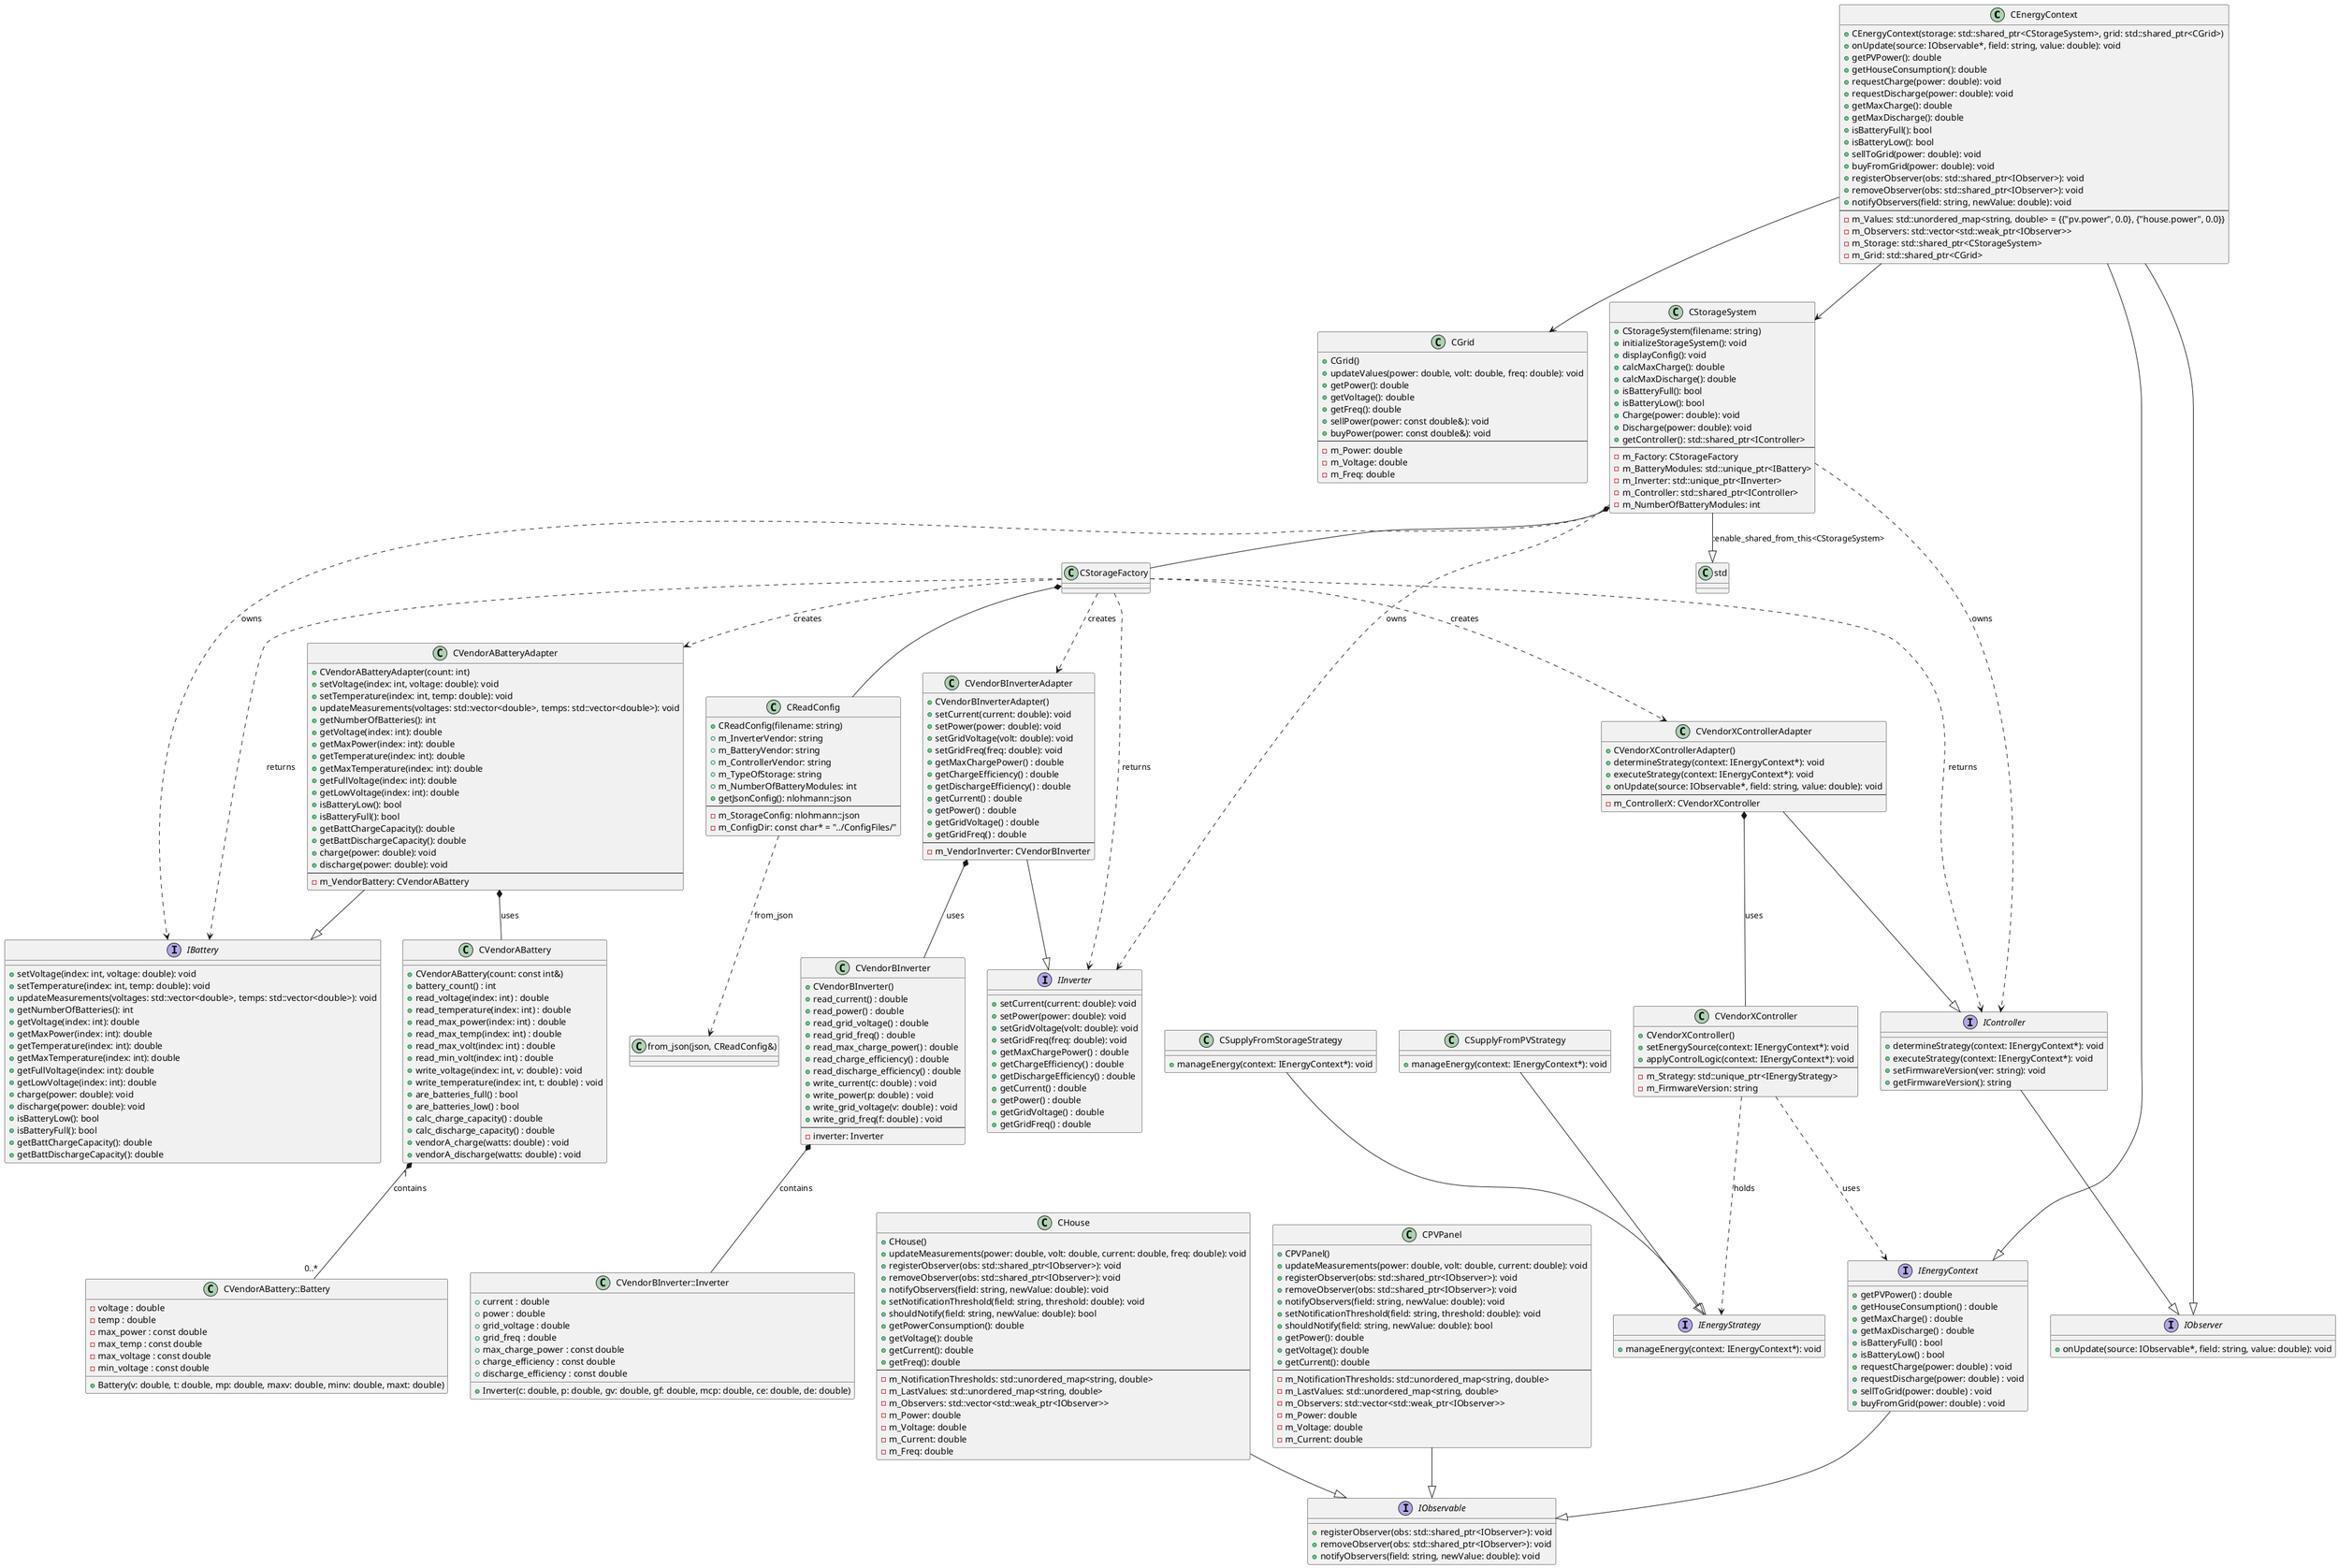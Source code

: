 @startuml Class Diagram

class CEnergyContext {
    +CEnergyContext(storage: std::shared_ptr<CStorageSystem>, grid: std::shared_ptr<CGrid>)
    +onUpdate(source: IObservable*, field: string, value: double): void
    +getPVPower(): double
    +getHouseConsumption(): double
    +requestCharge(power: double): void
    +requestDischarge(power: double): void
    +getMaxCharge(): double
    +getMaxDischarge(): double
    +isBatteryFull(): bool
    +isBatteryLow(): bool
    +sellToGrid(power: double): void
    +buyFromGrid(power: double): void
    +registerObserver(obs: std::shared_ptr<IObserver>): void
    +removeObserver(obs: std::shared_ptr<IObserver>): void
    +notifyObservers(field: string, newValue: double): void
    --
    - m_Values: std::unordered_map<string, double> = {{"pv.power", 0.0}, {"house.power", 0.0}}
    - m_Observers: std::vector<std::weak_ptr<IObserver>>
    - m_Storage: std::shared_ptr<CStorageSystem>
    - m_Grid: std::shared_ptr<CGrid>
}

class CGrid {
    +CGrid()
    +updateValues(power: double, volt: double, freq: double): void
    +getPower(): double
    +getVoltage(): double
    +getFreq(): double
    +sellPower(power: const double&): void
    +buyPower(power: const double&): void
    --
    - m_Power: double
    - m_Voltage: double
    - m_Freq: double
}

class CHouse {
    +CHouse()
    +updateMeasurements(power: double, volt: double, current: double, freq: double): void
    +registerObserver(obs: std::shared_ptr<IObserver>): void
    +removeObserver(obs: std::shared_ptr<IObserver>): void
    +notifyObservers(field: string, newValue: double): void
    +setNotificationThreshold(field: string, threshold: double): void
    +shouldNotify(field: string, newValue: double): bool
    +getPowerConsumption(): double
    +getVoltage(): double
    +getCurrent(): double
    +getFreq(): double
    --
    - m_NotificationThresholds: std::unordered_map<string, double>
    - m_LastValues: std::unordered_map<string, double>
    - m_Observers: std::vector<std::weak_ptr<IObserver>>
    - m_Power: double
    - m_Voltage: double
    - m_Current: double
    - m_Freq: double
}

class CPVPanel {
    +CPVPanel()
    +updateMeasurements(power: double, volt: double, current: double): void
    +registerObserver(obs: std::shared_ptr<IObserver>): void
    +removeObserver(obs: std::shared_ptr<IObserver>): void
    +notifyObservers(field: string, newValue: double): void
    +setNotificationThreshold(field: string, threshold: double): void
    +shouldNotify(field: string, newValue: double): bool
    +getPower(): double
    +getVoltage(): double
    +getCurrent(): double
    --
    - m_NotificationThresholds: std::unordered_map<string, double>
    - m_LastValues: std::unordered_map<string, double>
    - m_Observers: std::vector<std::weak_ptr<IObserver>>
    - m_Power: double
    - m_Voltage: double
    - m_Current: double
}

class CReadConfig {
    +CReadConfig(filename: string)
    +m_InverterVendor: string
    +m_BatteryVendor: string
    +m_ControllerVendor: string
    +m_TypeOfStorage: string
    +m_NumberOfBatteryModules: int
    +getJsonConfig(): nlohmann::json
    --
    - m_StorageConfig: nlohmann::json
    - m_ConfigDir: const char* = "../ConfigFiles/"
}

class CStorageSystem {
    +CStorageSystem(filename: string)
    +initializeStorageSystem(): void
    +displayConfig(): void
    +calcMaxCharge(): double
    +calcMaxDischarge(): double
    +isBatteryFull(): bool
    +isBatteryLow(): bool
    +Charge(power: double): void
    +Discharge(power: double): void
    +getController(): std::shared_ptr<IController>
    --
    - m_Factory: CStorageFactory
    - m_BatteryModules: std::unique_ptr<IBattery>
    - m_Inverter: std::unique_ptr<IInverter>
    - m_Controller: std::shared_ptr<IController>
    - m_NumberOfBatteryModules: int
}

class CSupplyFromPVStrategy {
    +manageEnergy(context: IEnergyContext*): void
}

class CSupplyFromStorageStrategy {
    +manageEnergy(context: IEnergyContext*): void
}

class CVendorABattery {
    +CVendorABattery(count: const int&)
    +battery_count() : int
    +read_voltage(index: int) : double
    +read_temperature(index: int) : double
    +read_max_power(index: int) : double
    +read_max_temp(index: int) : double
    +read_max_volt(index: int) : double
    +read_min_volt(index: int) : double
    +write_voltage(index: int, v: double) : void
    +write_temperature(index: int, t: double) : void
    +are_batteries_full() : bool
    +are_batteries_low() : bool
    +calc_charge_capacity() : double
    +calc_discharge_capacity() : double
    +vendorA_charge(watts: double) : void
    +vendorA_discharge(watts: double) : void
}

class "CVendorABattery::Battery" as Battery {
    - voltage : double
    - temp : double
    - max_power : const double
    - max_temp : const double
    - max_voltage : const double
    - min_voltage : const double
    + Battery(v: double, t: double, mp: double, maxv: double, minv: double, maxt: double)
}

class CVendorABatteryAdapter {
    +CVendorABatteryAdapter(count: int)
    +setVoltage(index: int, voltage: double): void
    +setTemperature(index: int, temp: double): void
    +updateMeasurements(voltages: std::vector<double>, temps: std::vector<double>): void
    +getNumberOfBatteries(): int
    +getVoltage(index: int): double
    +getMaxPower(index: int): double
    +getTemperature(index: int): double
    +getMaxTemperature(index: int): double
    +getFullVoltage(index: int): double
    +getLowVoltage(index: int): double
    +isBatteryLow(): bool
    +isBatteryFull(): bool
    +getBattChargeCapacity(): double
    +getBattDischargeCapacity(): double
    +charge(power: double): void
    +discharge(power: double): void
    --
    - m_VendorBattery: CVendorABattery
}

class CVendorBInverter {
    +CVendorBInverter()
    +read_current() : double
    +read_power() : double
    +read_grid_voltage() : double
    +read_grid_freq() : double
    +read_max_charge_power() : double
    +read_charge_efficiency() : double
    +read_discharge_efficiency() : double
    +write_current(c: double) : void
    +write_power(p: double) : void
    +write_grid_voltage(v: double) : void
    +write_grid_freq(f: double) : void
    --
    -inverter: Inverter
}

class "CVendorBInverter::Inverter" as Inverter {
    +current : double
    +power : double
    +grid_voltage : double
    +grid_freq : double
    +max_charge_power : const double
    +charge_efficiency : const double
    +discharge_efficiency : const double
    +Inverter(c: double, p: double, gv: double, gf: double, mcp: double, ce: double, de: double)
}

class CVendorBInverterAdapter {
    +CVendorBInverterAdapter()
    +setCurrent(current: double): void
    +setPower(power: double): void
    +setGridVoltage(volt: double): void
    +setGridFreq(freq: double): void
    +getMaxChargePower() : double
    +getChargeEfficiency() : double
    +getDischargeEfficiency() : double
    +getCurrent() : double
    +getPower() : double
    +getGridVoltage() : double
    +getGridFreq() : double
    --
    - m_VendorInverter: CVendorBInverter
}

class CVendorXController {
    +CVendorXController()
    +setEnergySource(context: IEnergyContext*): void
    +applyControlLogic(context: IEnergyContext*): void
    --
    - m_Strategy: std::unique_ptr<IEnergyStrategy>
    - m_FirmwareVersion: string
}

class CVendorXControllerAdapter {
    +CVendorXControllerAdapter()
    +determineStrategy(context: IEnergyContext*): void
    +executeStrategy(context: IEnergyContext*): void
    +onUpdate(source: IObservable*, field: string, value: double): void
    --
    - m_ControllerX: CVendorXController
}

interface IBattery {
    +setVoltage(index: int, voltage: double): void
    +setTemperature(index: int, temp: double): void
    +updateMeasurements(voltages: std::vector<double>, temps: std::vector<double>): void
    +getNumberOfBatteries(): int
    +getVoltage(index: int): double
    +getMaxPower(index: int): double
    +getTemperature(index: int): double
    +getMaxTemperature(index: int): double
    +getFullVoltage(index: int): double
    +getLowVoltage(index: int): double
    +charge(power: double): void
    +discharge(power: double): void
    +isBatteryLow(): bool
    +isBatteryFull(): bool
    +getBattChargeCapacity(): double
    +getBattDischargeCapacity(): double
}

interface IController {
    +determineStrategy(context: IEnergyContext*): void
    +executeStrategy(context: IEnergyContext*): void
    +setFirmwareVersion(ver: string): void
    +getFirmwareVersion(): string
}

interface IEnergyContext {
    +getPVPower() : double
    +getHouseConsumption() : double
    +getMaxCharge() : double
    +getMaxDischarge() : double
    +isBatteryFull() : bool
    +isBatteryLow() : bool
    +requestCharge(power: double) : void
    +requestDischarge(power: double) : void
    +sellToGrid(power: double) : void
    +buyFromGrid(power: double) : void
}

interface IEnergyStrategy {
    +manageEnergy(context: IEnergyContext*): void
}

interface IInverter {
    +setCurrent(current: double): void
    +setPower(power: double): void
    +setGridVoltage(volt: double): void
    +setGridFreq(freq: double): void
    +getMaxChargePower() : double
    +getChargeEfficiency() : double
    +getDischargeEfficiency() : double
    +getCurrent() : double
    +getPower() : double
    +getGridVoltage() : double
    +getGridFreq() : double
}

interface IObservable {
    +registerObserver(obs: std::shared_ptr<IObserver>): void
    +removeObserver(obs: std::shared_ptr<IObserver>): void
    +notifyObservers(field: string, newValue: double): void
}

interface IObserver {
    +onUpdate(source: IObservable*, field: string, value: double): void
}

' External function for JSON deserialization
CReadConfig ..> "from_json(json, CReadConfig&)" : from_json

CPVPanel --|> IObservable

CHouse --|> IObservable

CEnergyContext --|> IEnergyContext
CEnergyContext --|> IObserver
CEnergyContext --> CStorageSystem
CEnergyContext --> CGrid

CStorageFactory *-- CReadConfig
CStorageFactory ..> CVendorABatteryAdapter : creates
CStorageFactory ..> CVendorBInverterAdapter : creates
CStorageFactory ..> CVendorXControllerAdapter : creates
CStorageFactory ..> IController : returns
CStorageFactory ..> IInverter : returns
CStorageFactory ..> IBattery : returns

CStorageSystem --|> std::enable_shared_from_this<CStorageSystem>
CStorageSystem *-- CStorageFactory
CStorageSystem ..> IBattery : owns
CStorageSystem ..> IInverter : owns
CStorageSystem ..> IController : owns

CSupplyFromPVStrategy --|> IEnergyStrategy

CSupplyFromStorageStrategy --|> IEnergyStrategy

CVendorABattery "1" *-- "0..*" Battery : contains

CVendorABatteryAdapter --|> IBattery
CVendorABatteryAdapter *-- CVendorABattery : uses

CVendorBInverter *-- Inverter : contains

CVendorBInverterAdapter --|> IInverter
CVendorBInverterAdapter *-- CVendorBInverter : uses

CVendorXController ..> IEnergyContext : uses
CVendorXController ..> IEnergyStrategy : holds

CVendorXControllerAdapter --|> IController
CVendorXControllerAdapter *-- CVendorXController : uses

IController --|> IObserver

IEnergyContext --|> IObservable

@enduml
